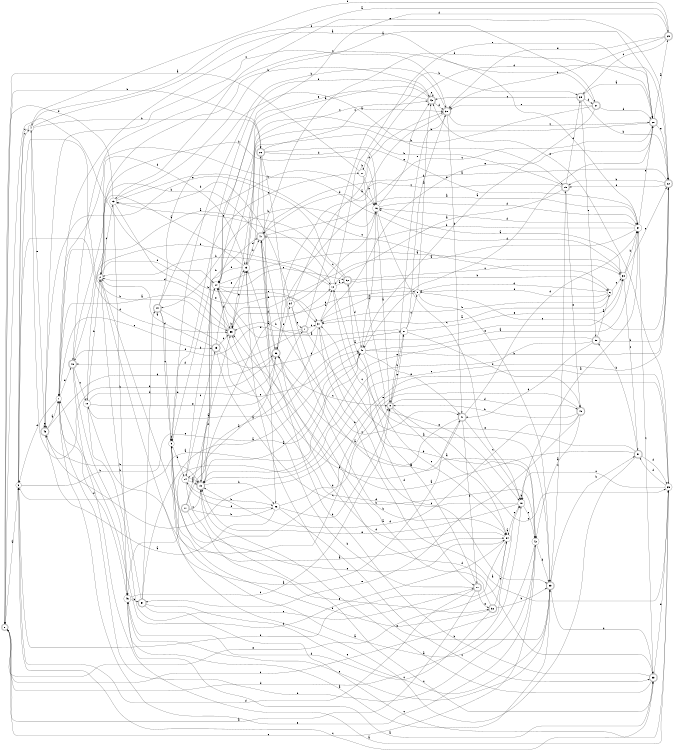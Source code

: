 digraph n47_4 {
__start0 [label="" shape="none"];

rankdir=LR;
size="8,5";

s0 [style="rounded,filled", color="black", fillcolor="white" shape="doublecircle", label="0"];
s1 [style="filled", color="black", fillcolor="white" shape="circle", label="1"];
s2 [style="filled", color="black", fillcolor="white" shape="circle", label="2"];
s3 [style="filled", color="black", fillcolor="white" shape="circle", label="3"];
s4 [style="filled", color="black", fillcolor="white" shape="circle", label="4"];
s5 [style="filled", color="black", fillcolor="white" shape="circle", label="5"];
s6 [style="filled", color="black", fillcolor="white" shape="circle", label="6"];
s7 [style="rounded,filled", color="black", fillcolor="white" shape="doublecircle", label="7"];
s8 [style="rounded,filled", color="black", fillcolor="white" shape="doublecircle", label="8"];
s9 [style="filled", color="black", fillcolor="white" shape="circle", label="9"];
s10 [style="filled", color="black", fillcolor="white" shape="circle", label="10"];
s11 [style="rounded,filled", color="black", fillcolor="white" shape="doublecircle", label="11"];
s12 [style="filled", color="black", fillcolor="white" shape="circle", label="12"];
s13 [style="filled", color="black", fillcolor="white" shape="circle", label="13"];
s14 [style="filled", color="black", fillcolor="white" shape="circle", label="14"];
s15 [style="rounded,filled", color="black", fillcolor="white" shape="doublecircle", label="15"];
s16 [style="filled", color="black", fillcolor="white" shape="circle", label="16"];
s17 [style="rounded,filled", color="black", fillcolor="white" shape="doublecircle", label="17"];
s18 [style="filled", color="black", fillcolor="white" shape="circle", label="18"];
s19 [style="rounded,filled", color="black", fillcolor="white" shape="doublecircle", label="19"];
s20 [style="filled", color="black", fillcolor="white" shape="circle", label="20"];
s21 [style="filled", color="black", fillcolor="white" shape="circle", label="21"];
s22 [style="rounded,filled", color="black", fillcolor="white" shape="doublecircle", label="22"];
s23 [style="filled", color="black", fillcolor="white" shape="circle", label="23"];
s24 [style="filled", color="black", fillcolor="white" shape="circle", label="24"];
s25 [style="rounded,filled", color="black", fillcolor="white" shape="doublecircle", label="25"];
s26 [style="rounded,filled", color="black", fillcolor="white" shape="doublecircle", label="26"];
s27 [style="rounded,filled", color="black", fillcolor="white" shape="doublecircle", label="27"];
s28 [style="rounded,filled", color="black", fillcolor="white" shape="doublecircle", label="28"];
s29 [style="rounded,filled", color="black", fillcolor="white" shape="doublecircle", label="29"];
s30 [style="rounded,filled", color="black", fillcolor="white" shape="doublecircle", label="30"];
s31 [style="filled", color="black", fillcolor="white" shape="circle", label="31"];
s32 [style="rounded,filled", color="black", fillcolor="white" shape="doublecircle", label="32"];
s33 [style="rounded,filled", color="black", fillcolor="white" shape="doublecircle", label="33"];
s34 [style="filled", color="black", fillcolor="white" shape="circle", label="34"];
s35 [style="filled", color="black", fillcolor="white" shape="circle", label="35"];
s36 [style="filled", color="black", fillcolor="white" shape="circle", label="36"];
s37 [style="filled", color="black", fillcolor="white" shape="circle", label="37"];
s38 [style="filled", color="black", fillcolor="white" shape="circle", label="38"];
s39 [style="rounded,filled", color="black", fillcolor="white" shape="doublecircle", label="39"];
s40 [style="filled", color="black", fillcolor="white" shape="circle", label="40"];
s41 [style="rounded,filled", color="black", fillcolor="white" shape="doublecircle", label="41"];
s42 [style="filled", color="black", fillcolor="white" shape="circle", label="42"];
s43 [style="rounded,filled", color="black", fillcolor="white" shape="doublecircle", label="43"];
s44 [style="rounded,filled", color="black", fillcolor="white" shape="doublecircle", label="44"];
s45 [style="rounded,filled", color="black", fillcolor="white" shape="doublecircle", label="45"];
s46 [style="filled", color="black", fillcolor="white" shape="circle", label="46"];
s47 [style="rounded,filled", color="black", fillcolor="white" shape="doublecircle", label="47"];
s48 [style="rounded,filled", color="black", fillcolor="white" shape="doublecircle", label="48"];
s49 [style="rounded,filled", color="black", fillcolor="white" shape="doublecircle", label="49"];
s50 [style="rounded,filled", color="black", fillcolor="white" shape="doublecircle", label="50"];
s51 [style="rounded,filled", color="black", fillcolor="white" shape="doublecircle", label="51"];
s52 [style="rounded,filled", color="black", fillcolor="white" shape="doublecircle", label="52"];
s53 [style="rounded,filled", color="black", fillcolor="white" shape="doublecircle", label="53"];
s54 [style="filled", color="black", fillcolor="white" shape="circle", label="54"];
s55 [style="rounded,filled", color="black", fillcolor="white" shape="doublecircle", label="55"];
s56 [style="rounded,filled", color="black", fillcolor="white" shape="doublecircle", label="56"];
s57 [style="rounded,filled", color="black", fillcolor="white" shape="doublecircle", label="57"];
s0 -> s3 [label="a"];
s0 -> s26 [label="b"];
s0 -> s18 [label="c"];
s0 -> s18 [label="d"];
s0 -> s54 [label="e"];
s1 -> s29 [label="a"];
s1 -> s42 [label="b"];
s1 -> s25 [label="c"];
s1 -> s3 [label="d"];
s1 -> s48 [label="e"];
s2 -> s41 [label="a"];
s2 -> s16 [label="b"];
s2 -> s13 [label="c"];
s2 -> s24 [label="d"];
s2 -> s35 [label="e"];
s3 -> s40 [label="a"];
s3 -> s55 [label="b"];
s3 -> s4 [label="c"];
s3 -> s55 [label="d"];
s3 -> s40 [label="e"];
s4 -> s37 [label="a"];
s4 -> s26 [label="b"];
s4 -> s3 [label="c"];
s4 -> s27 [label="d"];
s4 -> s45 [label="e"];
s5 -> s43 [label="a"];
s5 -> s0 [label="b"];
s5 -> s22 [label="c"];
s5 -> s31 [label="d"];
s5 -> s33 [label="e"];
s6 -> s31 [label="a"];
s6 -> s31 [label="b"];
s6 -> s38 [label="c"];
s6 -> s5 [label="d"];
s6 -> s5 [label="e"];
s7 -> s33 [label="a"];
s7 -> s39 [label="b"];
s7 -> s31 [label="c"];
s7 -> s48 [label="d"];
s7 -> s48 [label="e"];
s8 -> s54 [label="a"];
s8 -> s21 [label="b"];
s8 -> s35 [label="c"];
s8 -> s49 [label="d"];
s8 -> s21 [label="e"];
s9 -> s54 [label="a"];
s9 -> s47 [label="b"];
s9 -> s20 [label="c"];
s9 -> s9 [label="d"];
s9 -> s14 [label="e"];
s10 -> s38 [label="a"];
s10 -> s2 [label="b"];
s10 -> s17 [label="c"];
s10 -> s56 [label="d"];
s10 -> s7 [label="e"];
s11 -> s55 [label="a"];
s11 -> s36 [label="b"];
s11 -> s19 [label="c"];
s11 -> s12 [label="d"];
s11 -> s54 [label="e"];
s12 -> s52 [label="a"];
s12 -> s2 [label="b"];
s12 -> s13 [label="c"];
s12 -> s17 [label="d"];
s12 -> s28 [label="e"];
s13 -> s28 [label="a"];
s13 -> s46 [label="b"];
s13 -> s6 [label="c"];
s13 -> s0 [label="d"];
s13 -> s31 [label="e"];
s14 -> s19 [label="a"];
s14 -> s36 [label="b"];
s14 -> s25 [label="c"];
s14 -> s19 [label="d"];
s14 -> s32 [label="e"];
s15 -> s12 [label="a"];
s15 -> s23 [label="b"];
s15 -> s47 [label="c"];
s15 -> s39 [label="d"];
s15 -> s49 [label="e"];
s16 -> s8 [label="a"];
s16 -> s44 [label="b"];
s16 -> s18 [label="c"];
s16 -> s37 [label="d"];
s16 -> s43 [label="e"];
s17 -> s0 [label="a"];
s17 -> s24 [label="b"];
s17 -> s52 [label="c"];
s17 -> s3 [label="d"];
s17 -> s32 [label="e"];
s18 -> s37 [label="a"];
s18 -> s18 [label="b"];
s18 -> s42 [label="c"];
s18 -> s55 [label="d"];
s18 -> s19 [label="e"];
s19 -> s40 [label="a"];
s19 -> s36 [label="b"];
s19 -> s53 [label="c"];
s19 -> s24 [label="d"];
s19 -> s43 [label="e"];
s20 -> s0 [label="a"];
s20 -> s20 [label="b"];
s20 -> s16 [label="c"];
s20 -> s22 [label="d"];
s20 -> s18 [label="e"];
s21 -> s24 [label="a"];
s21 -> s30 [label="b"];
s21 -> s5 [label="c"];
s21 -> s49 [label="d"];
s21 -> s38 [label="e"];
s22 -> s47 [label="a"];
s22 -> s15 [label="b"];
s22 -> s19 [label="c"];
s22 -> s15 [label="d"];
s22 -> s13 [label="e"];
s23 -> s2 [label="a"];
s23 -> s47 [label="b"];
s23 -> s43 [label="c"];
s23 -> s26 [label="d"];
s23 -> s24 [label="e"];
s24 -> s38 [label="a"];
s24 -> s14 [label="b"];
s24 -> s52 [label="c"];
s24 -> s55 [label="d"];
s24 -> s31 [label="e"];
s25 -> s2 [label="a"];
s25 -> s42 [label="b"];
s25 -> s55 [label="c"];
s25 -> s21 [label="d"];
s25 -> s23 [label="e"];
s26 -> s36 [label="a"];
s26 -> s54 [label="b"];
s26 -> s30 [label="c"];
s26 -> s16 [label="d"];
s26 -> s37 [label="e"];
s27 -> s40 [label="a"];
s27 -> s55 [label="b"];
s27 -> s48 [label="c"];
s27 -> s28 [label="d"];
s27 -> s30 [label="e"];
s28 -> s29 [label="a"];
s28 -> s24 [label="b"];
s28 -> s56 [label="c"];
s28 -> s40 [label="d"];
s28 -> s22 [label="e"];
s29 -> s4 [label="a"];
s29 -> s30 [label="b"];
s29 -> s39 [label="c"];
s29 -> s24 [label="d"];
s29 -> s30 [label="e"];
s30 -> s56 [label="a"];
s30 -> s9 [label="b"];
s30 -> s28 [label="c"];
s30 -> s41 [label="d"];
s30 -> s8 [label="e"];
s31 -> s14 [label="a"];
s31 -> s55 [label="b"];
s31 -> s33 [label="c"];
s31 -> s12 [label="d"];
s31 -> s28 [label="e"];
s32 -> s56 [label="a"];
s32 -> s33 [label="b"];
s32 -> s54 [label="c"];
s32 -> s46 [label="d"];
s32 -> s9 [label="e"];
s33 -> s46 [label="a"];
s33 -> s51 [label="b"];
s33 -> s15 [label="c"];
s33 -> s53 [label="d"];
s33 -> s23 [label="e"];
s34 -> s42 [label="a"];
s34 -> s13 [label="b"];
s34 -> s16 [label="c"];
s34 -> s30 [label="d"];
s34 -> s7 [label="e"];
s35 -> s31 [label="a"];
s35 -> s45 [label="b"];
s35 -> s18 [label="c"];
s35 -> s51 [label="d"];
s35 -> s43 [label="e"];
s36 -> s45 [label="a"];
s36 -> s8 [label="b"];
s36 -> s53 [label="c"];
s36 -> s8 [label="d"];
s36 -> s14 [label="e"];
s37 -> s55 [label="a"];
s37 -> s47 [label="b"];
s37 -> s53 [label="c"];
s37 -> s16 [label="d"];
s37 -> s28 [label="e"];
s38 -> s16 [label="a"];
s38 -> s37 [label="b"];
s38 -> s51 [label="c"];
s38 -> s1 [label="d"];
s38 -> s22 [label="e"];
s39 -> s28 [label="a"];
s39 -> s22 [label="b"];
s39 -> s43 [label="c"];
s39 -> s27 [label="d"];
s39 -> s50 [label="e"];
s40 -> s37 [label="a"];
s40 -> s22 [label="b"];
s40 -> s54 [label="c"];
s40 -> s16 [label="d"];
s40 -> s41 [label="e"];
s41 -> s23 [label="a"];
s41 -> s17 [label="b"];
s41 -> s18 [label="c"];
s41 -> s37 [label="d"];
s41 -> s24 [label="e"];
s42 -> s9 [label="a"];
s42 -> s31 [label="b"];
s42 -> s0 [label="c"];
s42 -> s33 [label="d"];
s42 -> s1 [label="e"];
s43 -> s24 [label="a"];
s43 -> s2 [label="b"];
s43 -> s43 [label="c"];
s43 -> s30 [label="d"];
s43 -> s19 [label="e"];
s44 -> s15 [label="a"];
s44 -> s16 [label="b"];
s44 -> s9 [label="c"];
s44 -> s9 [label="d"];
s44 -> s40 [label="e"];
s45 -> s1 [label="a"];
s45 -> s19 [label="b"];
s45 -> s30 [label="c"];
s45 -> s56 [label="d"];
s45 -> s45 [label="e"];
s46 -> s53 [label="a"];
s46 -> s57 [label="b"];
s46 -> s8 [label="c"];
s46 -> s1 [label="d"];
s46 -> s33 [label="e"];
s47 -> s37 [label="a"];
s47 -> s10 [label="b"];
s47 -> s41 [label="c"];
s47 -> s28 [label="d"];
s47 -> s56 [label="e"];
s48 -> s35 [label="a"];
s48 -> s46 [label="b"];
s48 -> s10 [label="c"];
s48 -> s23 [label="d"];
s48 -> s12 [label="e"];
s49 -> s42 [label="a"];
s49 -> s8 [label="b"];
s49 -> s10 [label="c"];
s49 -> s19 [label="d"];
s49 -> s57 [label="e"];
s50 -> s6 [label="a"];
s50 -> s22 [label="b"];
s50 -> s46 [label="c"];
s50 -> s41 [label="d"];
s50 -> s19 [label="e"];
s51 -> s55 [label="a"];
s51 -> s50 [label="b"];
s51 -> s9 [label="c"];
s51 -> s35 [label="d"];
s51 -> s12 [label="e"];
s52 -> s1 [label="a"];
s52 -> s6 [label="b"];
s52 -> s38 [label="c"];
s52 -> s40 [label="d"];
s52 -> s45 [label="e"];
s53 -> s19 [label="a"];
s53 -> s47 [label="b"];
s53 -> s3 [label="c"];
s53 -> s56 [label="d"];
s53 -> s35 [label="e"];
s54 -> s54 [label="a"];
s54 -> s1 [label="b"];
s54 -> s18 [label="c"];
s54 -> s23 [label="d"];
s54 -> s3 [label="e"];
s55 -> s1 [label="a"];
s55 -> s55 [label="b"];
s55 -> s5 [label="c"];
s55 -> s2 [label="d"];
s55 -> s23 [label="e"];
s56 -> s19 [label="a"];
s56 -> s4 [label="b"];
s56 -> s8 [label="c"];
s56 -> s47 [label="d"];
s56 -> s34 [label="e"];
s57 -> s40 [label="a"];
s57 -> s2 [label="b"];
s57 -> s35 [label="c"];
s57 -> s44 [label="d"];
s57 -> s33 [label="e"];

}